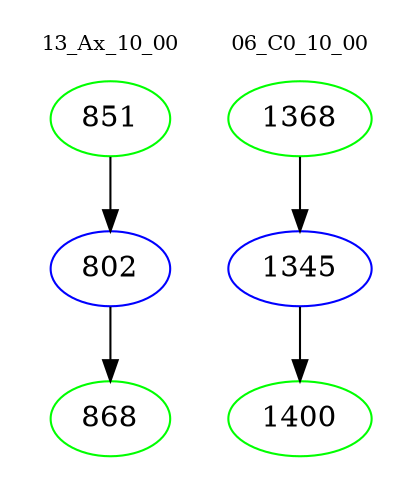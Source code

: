 digraph{
subgraph cluster_0 {
color = white
label = "13_Ax_10_00";
fontsize=10;
T0_851 [label="851", color="green"]
T0_851 -> T0_802 [color="black"]
T0_802 [label="802", color="blue"]
T0_802 -> T0_868 [color="black"]
T0_868 [label="868", color="green"]
}
subgraph cluster_1 {
color = white
label = "06_C0_10_00";
fontsize=10;
T1_1368 [label="1368", color="green"]
T1_1368 -> T1_1345 [color="black"]
T1_1345 [label="1345", color="blue"]
T1_1345 -> T1_1400 [color="black"]
T1_1400 [label="1400", color="green"]
}
}
